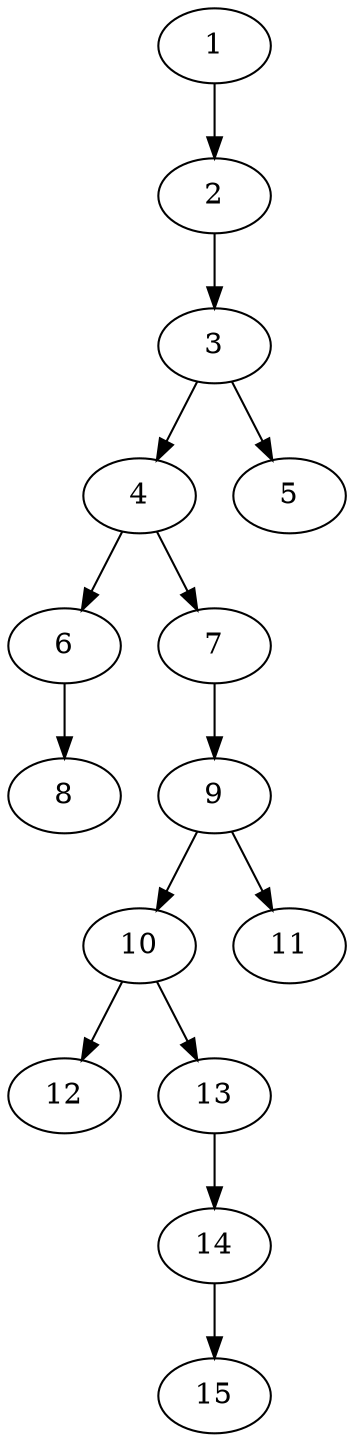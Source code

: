 // DAG automatically generated by daggen at Thu Oct  3 13:59:26 2019
// ./daggen --dot -n 15 --ccr 0.3 --fat 0.3 --regular 0.9 --density 0.5 --mindata 5242880 --maxdata 52428800 
digraph G {
  1 [size="107284480", alpha="0.16", expect_size="32185344"] 
  1 -> 2 [size ="32185344"]
  2 [size="106820267", alpha="0.13", expect_size="32046080"] 
  2 -> 3 [size ="32046080"]
  3 [size="96491520", alpha="0.16", expect_size="28947456"] 
  3 -> 4 [size ="28947456"]
  3 -> 5 [size ="28947456"]
  4 [size="104966827", alpha="0.04", expect_size="31490048"] 
  4 -> 6 [size ="31490048"]
  4 -> 7 [size ="31490048"]
  5 [size="20012373", alpha="0.15", expect_size="6003712"] 
  6 [size="123637760", alpha="0.03", expect_size="37091328"] 
  6 -> 8 [size ="37091328"]
  7 [size="26084693", alpha="0.02", expect_size="7825408"] 
  7 -> 9 [size ="7825408"]
  8 [size="29351253", alpha="0.09", expect_size="8805376"] 
  9 [size="113291947", alpha="0.07", expect_size="33987584"] 
  9 -> 10 [size ="33987584"]
  9 -> 11 [size ="33987584"]
  10 [size="39690240", alpha="0.13", expect_size="11907072"] 
  10 -> 12 [size ="11907072"]
  10 -> 13 [size ="11907072"]
  11 [size="103720960", alpha="0.17", expect_size="31116288"] 
  12 [size="74240000", alpha="0.03", expect_size="22272000"] 
  13 [size="19722240", alpha="0.16", expect_size="5916672"] 
  13 -> 14 [size ="5916672"]
  14 [size="143387307", alpha="0.10", expect_size="43016192"] 
  14 -> 15 [size ="43016192"]
  15 [size="174530560", alpha="0.08", expect_size="52359168"] 
}
